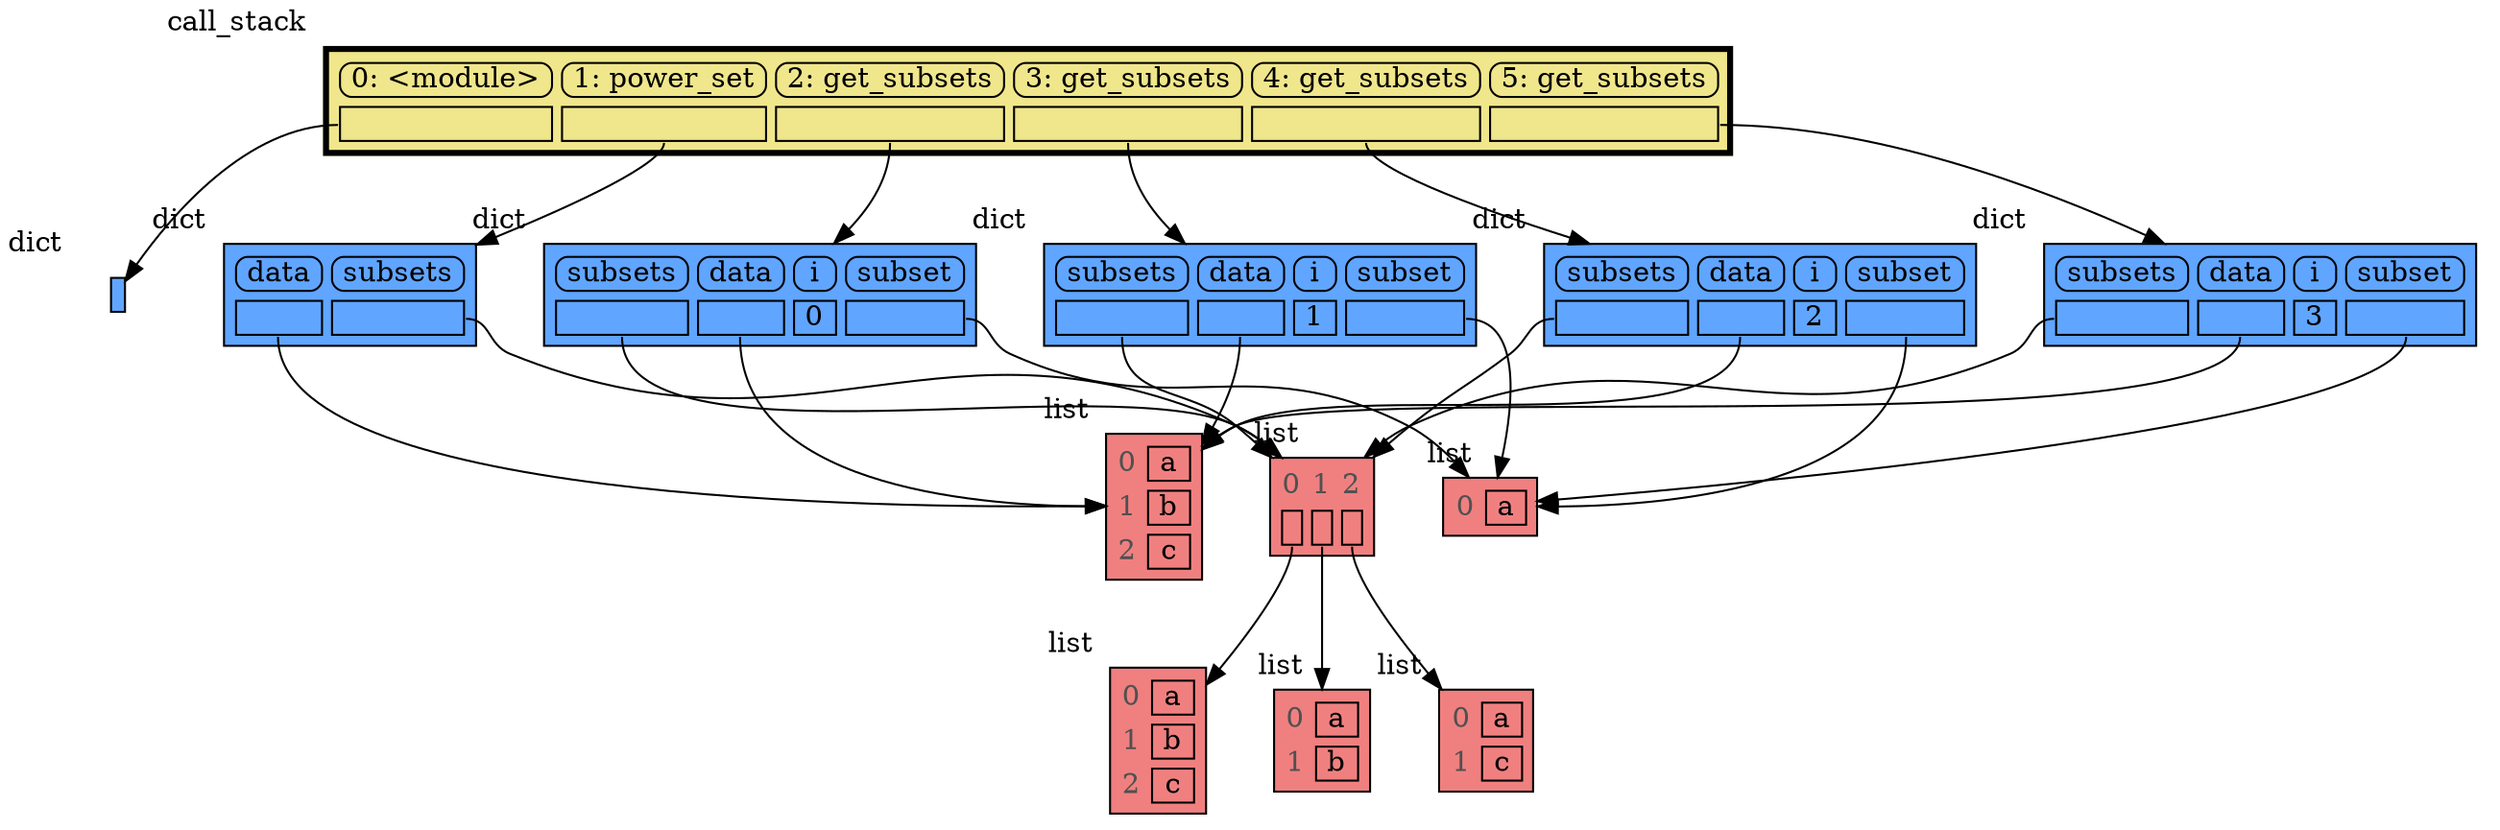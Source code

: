 digraph memory_graph {
	node [shape=plaintext]
	node127915494523392 [label=<
<TABLE BORDER="1" CELLBORDER="1" CELLSPACING="0" CELLPADDING="0" BGCOLOR="#60a5ff" PORT="table">
    <TR><TD BORDER="0"> </TD></TR>
</TABLE>
> xlabel=dict]
	node127915508911680 [label=<
<TABLE BORDER="1" CELLBORDER="1" CELLSPACING="5" CELLPADDING="0" BGCOLOR="lightcoral" PORT="table">
    <TR><TD BORDER="0"><font color="#505050">0</font></TD><TD BORDER="1"> a </TD></TR>
    <TR><TD BORDER="0"><font color="#505050">1</font></TD><TD BORDER="1"> b </TD></TR>
    <TR><TD BORDER="0"><font color="#505050">2</font></TD><TD BORDER="1"> c </TD></TR>
</TABLE>
> xlabel=list]
	node127915494456768 [label=<
<TABLE BORDER="1" CELLBORDER="1" CELLSPACING="5" CELLPADDING="0" BGCOLOR="lightcoral" PORT="table">
    <TR><TD BORDER="0"><font color="#505050">0</font></TD><TD BORDER="1"> a </TD></TR>
    <TR><TD BORDER="0"><font color="#505050">1</font></TD><TD BORDER="1"> b </TD></TR>
    <TR><TD BORDER="0"><font color="#505050">2</font></TD><TD BORDER="1"> c </TD></TR>
</TABLE>
> xlabel=list]
	node127915494525184 [label=<
<TABLE BORDER="1" CELLBORDER="1" CELLSPACING="5" CELLPADDING="0" BGCOLOR="lightcoral" PORT="table">
    <TR><TD BORDER="0"><font color="#505050">0</font></TD><TD BORDER="1"> a </TD></TR>
    <TR><TD BORDER="0"><font color="#505050">1</font></TD><TD BORDER="1"> b </TD></TR>
</TABLE>
> xlabel=list]
	node127915494532352 [label=<
<TABLE BORDER="1" CELLBORDER="1" CELLSPACING="5" CELLPADDING="0" BGCOLOR="lightcoral" PORT="table">
    <TR><TD BORDER="0"><font color="#505050">0</font></TD><TD BORDER="1"> a </TD></TR>
    <TR><TD BORDER="0"><font color="#505050">1</font></TD><TD BORDER="1"> c </TD></TR>
</TABLE>
> xlabel=list]
	node127915497907328 [label=<
<TABLE BORDER="1" CELLBORDER="1" CELLSPACING="5" CELLPADDING="0" BGCOLOR="lightcoral" PORT="table">
    <TR><TD BORDER="0"><font color="#505050">0</font></TD><TD BORDER="0"><font color="#505050">1</font></TD><TD BORDER="0"><font color="#505050">2</font></TD></TR>
    <TR><TD BORDER="1" PORT="ref0"> </TD><TD BORDER="1" PORT="ref1"> </TD><TD BORDER="1" PORT="ref2"> </TD></TR>
</TABLE>
> xlabel=list]
	node127915497907328:ref0 -> node127915494456768:table [style=solid]
	node127915497907328:ref1 -> node127915494525184:table [style=solid]
	node127915497907328:ref2 -> node127915494532352:table [style=solid]
	node127915494529856 [label=<
<TABLE BORDER="1" CELLBORDER="1" CELLSPACING="5" CELLPADDING="0" BGCOLOR="#60a5ff" PORT="table">
    <TR><TD BORDER="1" STYLE="ROUNDED"> data </TD><TD BORDER="1" STYLE="ROUNDED"> subsets </TD></TR>
    <TR><TD BORDER="1" PORT="ref0"> </TD><TD BORDER="1" PORT="ref1"> </TD></TR>
</TABLE>
> xlabel=dict]
	node127915494529856:ref0 -> node127915508911680:table [style=solid]
	node127915494529856:ref1 -> node127915497907328:table [style=solid]
	node127915494093952 [label=<
<TABLE BORDER="1" CELLBORDER="1" CELLSPACING="5" CELLPADDING="0" BGCOLOR="lightcoral" PORT="table">
    <TR><TD BORDER="0"><font color="#505050">0</font></TD><TD BORDER="1"> a </TD></TR>
</TABLE>
> xlabel=list]
	node127915494527232 [label=<
<TABLE BORDER="1" CELLBORDER="1" CELLSPACING="5" CELLPADDING="0" BGCOLOR="#60a5ff" PORT="table">
    <TR><TD BORDER="1" STYLE="ROUNDED"> subsets </TD><TD BORDER="1" STYLE="ROUNDED"> data </TD><TD BORDER="1" STYLE="ROUNDED"> i </TD><TD BORDER="1" STYLE="ROUNDED"> subset </TD></TR>
    <TR><TD BORDER="1" PORT="ref0"> </TD><TD BORDER="1" PORT="ref1"> </TD><TD BORDER="1"> 0 </TD><TD BORDER="1" PORT="ref2"> </TD></TR>
</TABLE>
> xlabel=dict]
	node127915494527232:ref0 -> node127915497907328:table [style=solid]
	node127915494527232:ref1 -> node127915508911680:table [style=solid]
	node127915494527232:ref2 -> node127915494093952:table [style=solid]
	node127915494526656 [label=<
<TABLE BORDER="1" CELLBORDER="1" CELLSPACING="5" CELLPADDING="0" BGCOLOR="#60a5ff" PORT="table">
    <TR><TD BORDER="1" STYLE="ROUNDED"> subsets </TD><TD BORDER="1" STYLE="ROUNDED"> data </TD><TD BORDER="1" STYLE="ROUNDED"> i </TD><TD BORDER="1" STYLE="ROUNDED"> subset </TD></TR>
    <TR><TD BORDER="1" PORT="ref0"> </TD><TD BORDER="1" PORT="ref1"> </TD><TD BORDER="1"> 1 </TD><TD BORDER="1" PORT="ref2"> </TD></TR>
</TABLE>
> xlabel=dict]
	node127915494526656:ref0 -> node127915497907328:table [style=solid]
	node127915494526656:ref1 -> node127915508911680:table [style=solid]
	node127915494526656:ref2 -> node127915494093952:table [style=solid]
	node127915494527424 [label=<
<TABLE BORDER="1" CELLBORDER="1" CELLSPACING="5" CELLPADDING="0" BGCOLOR="#60a5ff" PORT="table">
    <TR><TD BORDER="1" STYLE="ROUNDED"> subsets </TD><TD BORDER="1" STYLE="ROUNDED"> data </TD><TD BORDER="1" STYLE="ROUNDED"> i </TD><TD BORDER="1" STYLE="ROUNDED"> subset </TD></TR>
    <TR><TD BORDER="1" PORT="ref0"> </TD><TD BORDER="1" PORT="ref1"> </TD><TD BORDER="1"> 2 </TD><TD BORDER="1" PORT="ref2"> </TD></TR>
</TABLE>
> xlabel=dict]
	node127915494527424:ref0 -> node127915497907328:table [style=solid]
	node127915494527424:ref1 -> node127915508911680:table [style=solid]
	node127915494527424:ref2 -> node127915494093952:table [style=solid]
	node127915494527360 [label=<
<TABLE BORDER="1" CELLBORDER="1" CELLSPACING="5" CELLPADDING="0" BGCOLOR="#60a5ff" PORT="table">
    <TR><TD BORDER="1" STYLE="ROUNDED"> subsets </TD><TD BORDER="1" STYLE="ROUNDED"> data </TD><TD BORDER="1" STYLE="ROUNDED"> i </TD><TD BORDER="1" STYLE="ROUNDED"> subset </TD></TR>
    <TR><TD BORDER="1" PORT="ref0"> </TD><TD BORDER="1" PORT="ref1"> </TD><TD BORDER="1"> 3 </TD><TD BORDER="1" PORT="ref2"> </TD></TR>
</TABLE>
> xlabel=dict]
	node127915494527360:ref0 -> node127915497907328:table [style=solid]
	node127915494527360:ref1 -> node127915508911680:table [style=solid]
	node127915494527360:ref2 -> node127915494093952:table [style=solid]
	node127915494558368 [label=<
<TABLE BORDER="3" CELLBORDER="1" CELLSPACING="5" CELLPADDING="0" BGCOLOR="khaki" PORT="table">
    <TR><TD BORDER="1" STYLE="ROUNDED"> 0: &lt;module&gt; </TD><TD BORDER="1" STYLE="ROUNDED"> 1: power_set </TD><TD BORDER="1" STYLE="ROUNDED"> 2: get_subsets </TD><TD BORDER="1" STYLE="ROUNDED"> 3: get_subsets </TD><TD BORDER="1" STYLE="ROUNDED"> 4: get_subsets </TD><TD BORDER="1" STYLE="ROUNDED"> 5: get_subsets </TD></TR>
    <TR><TD BORDER="1" PORT="ref0"> </TD><TD BORDER="1" PORT="ref1"> </TD><TD BORDER="1" PORT="ref2"> </TD><TD BORDER="1" PORT="ref3"> </TD><TD BORDER="1" PORT="ref4"> </TD><TD BORDER="1" PORT="ref5"> </TD></TR>
</TABLE>
> xlabel=call_stack]
	node127915494558368:ref0 -> node127915494523392:table [style=solid]
	node127915494558368:ref1 -> node127915494529856:table [style=solid]
	node127915494558368:ref2 -> node127915494527232:table [style=solid]
	node127915494558368:ref3 -> node127915494526656:table [style=solid]
	node127915494558368:ref4 -> node127915494527424:table [style=solid]
	node127915494558368:ref5 -> node127915494527360:table [style=solid]
subgraph { rank=same; node127915494523392 -> node127915494529856 -> node127915494527232 -> node127915494526656 -> node127915494527424 -> node127915494527360[weight=10, style=invis]; }
subgraph { rank=same; node127915508911680 -> node127915497907328 -> node127915494093952[weight=10, style=invis]; }
subgraph { rank=same; node127915494456768 -> node127915494525184 -> node127915494532352[weight=10, style=invis]; }
}
